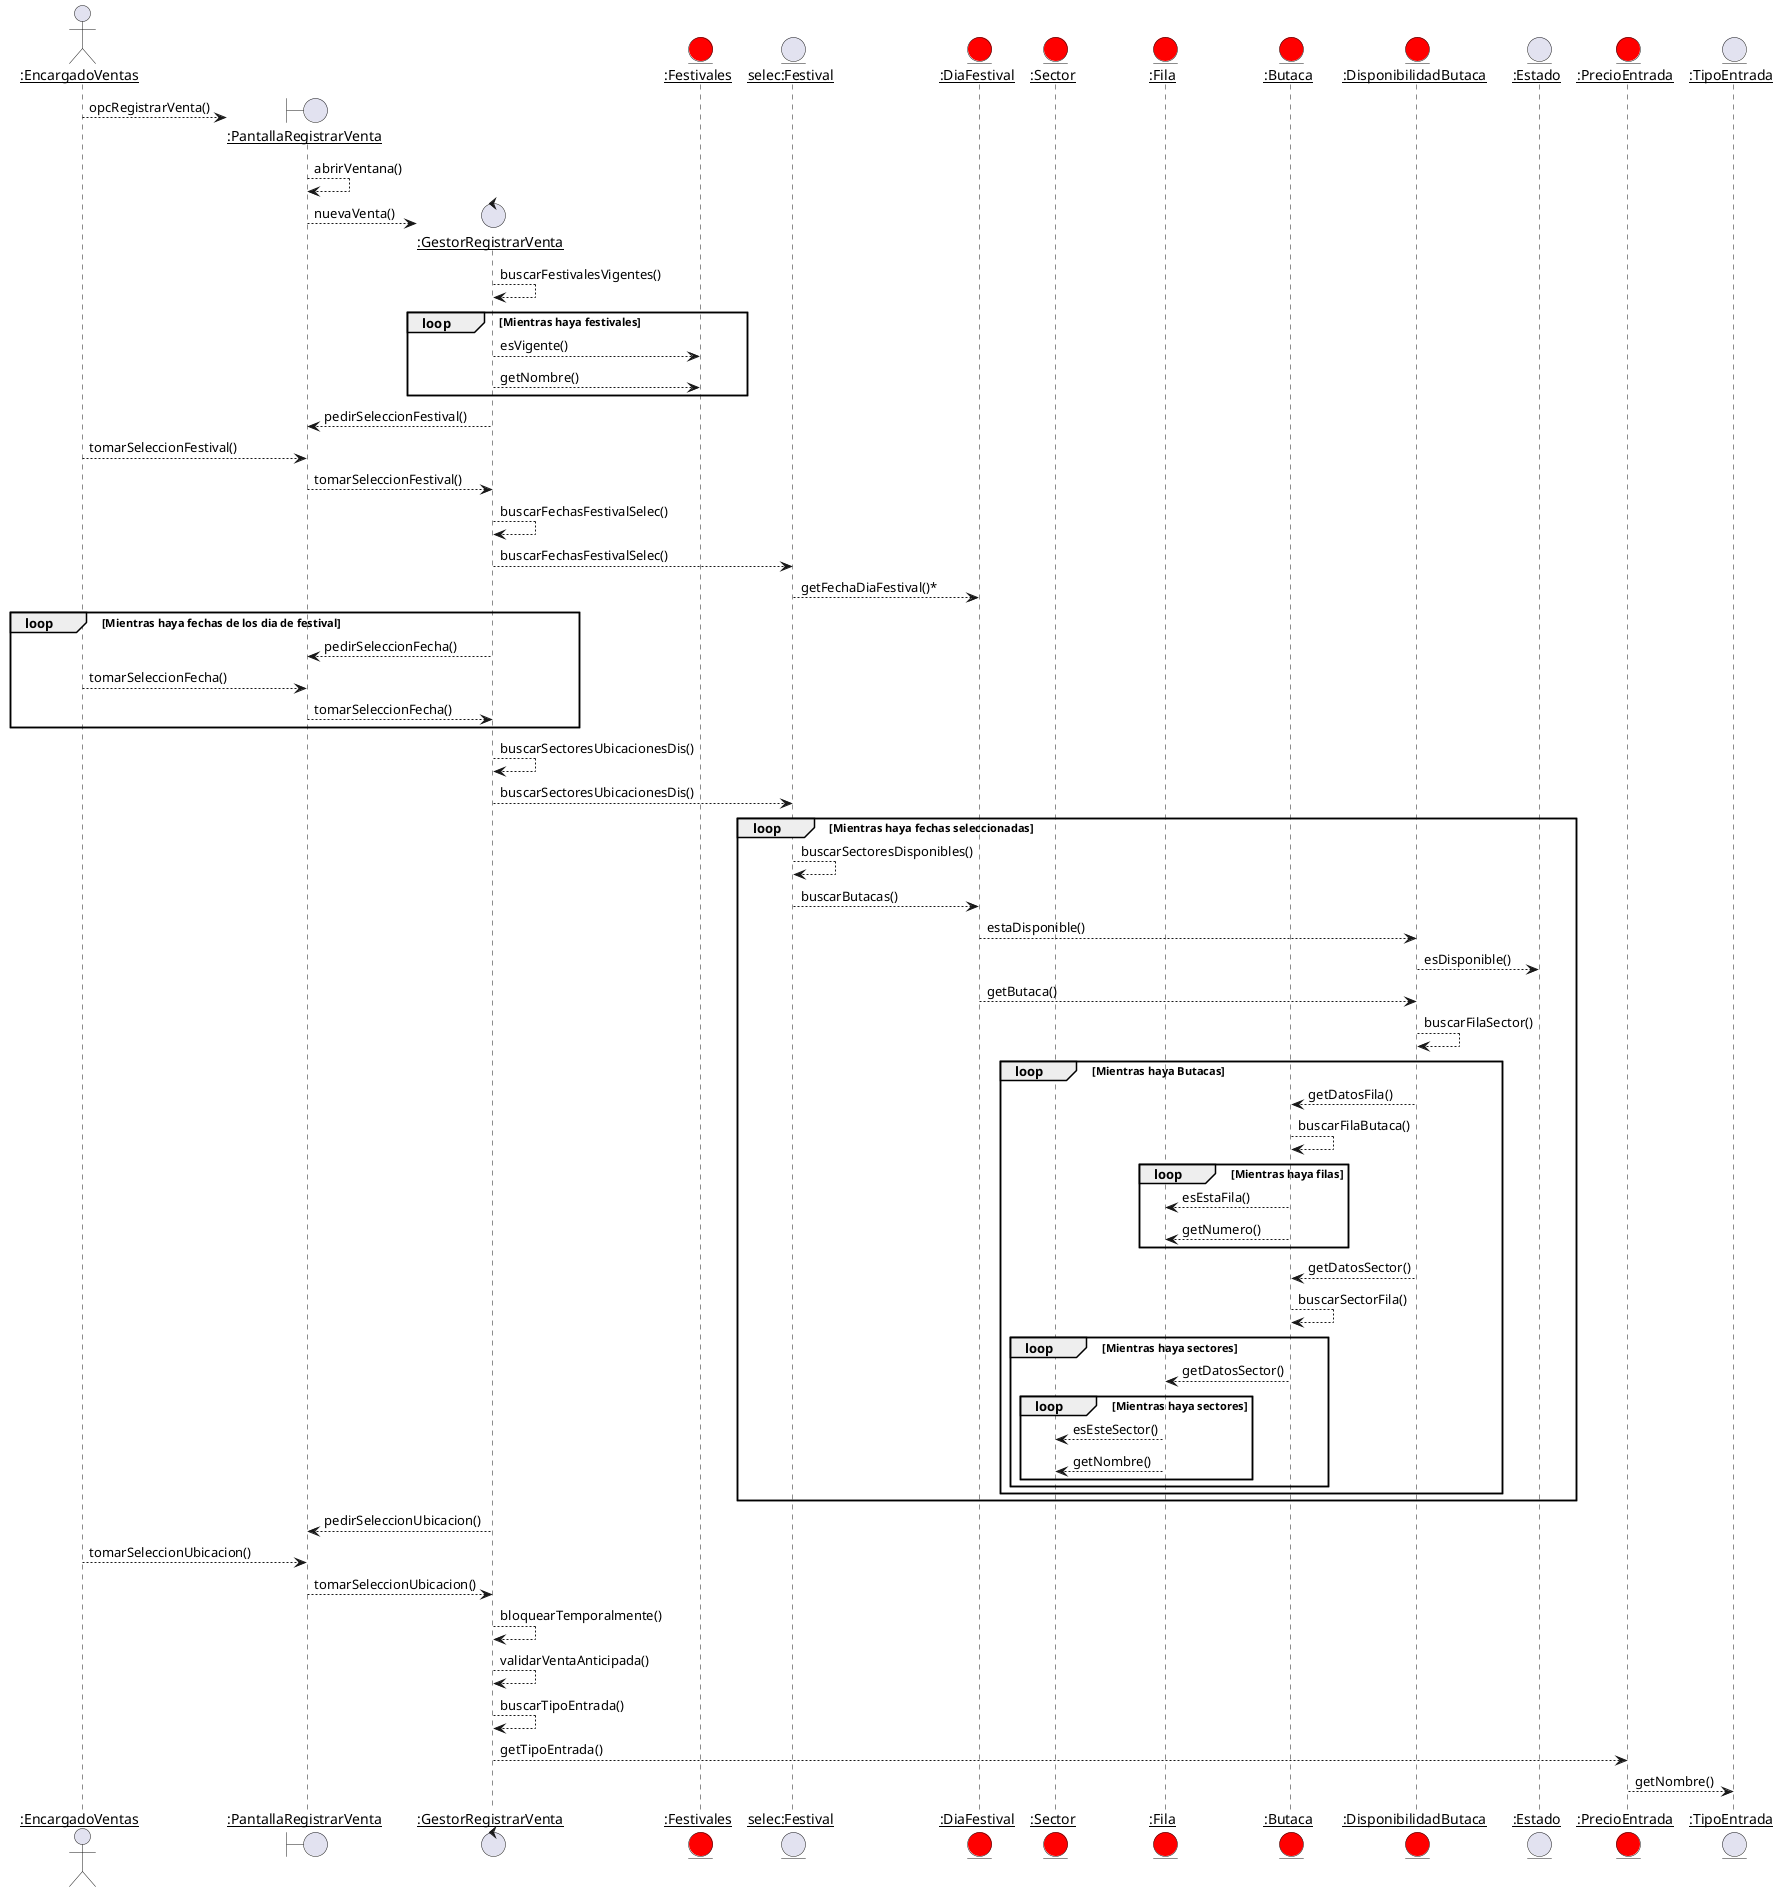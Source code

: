 @startuml secuencia 

actor "__:EncargadoVentas__" as EV

create boundary "__:PantallaRegistrarVenta__" as PRV 

EV --> PRV : opcRegistrarVenta()
PRV --> PRV : abrirVentana()
create control "__:GestorRegistrarVenta__" as GRV 
PRV --> GRV : nuevaVenta()

GRV --> GRV : buscarFestivalesVigentes()
entity "__:Festivales__" as F #red
group loop [Mientras haya festivales]
    GRV --> F : esVigente()
    GRV --> F : getNombre()
end

GRV --> PRV : pedirSeleccionFestival()
EV --> PRV : tomarSeleccionFestival()

PRV --> GRV : tomarSeleccionFestival()
entity "__selec:Festival__" as SF 
GRV --> GRV : buscarFechasFestivalSelec()
GRV --> SF : buscarFechasFestivalSelec()
entity "__:DiaFestival__" as DF #red
entity "__:Sector__" as S #red
entity "__:Fila__" as Fila #red
entity "__:Butaca__" as B #red
entity "__:DisponibilidadButaca__" as DB #red
entity "__:Estado__" as E 

SF --> DF : getFechaDiaFestival()*
group loop [Mientras haya fechas de los dia de festival]
    GRV --> PRV : pedirSeleccionFecha()
    EV --> PRV : tomarSeleccionFecha()
    PRV --> GRV : tomarSeleccionFecha()
end
GRV --> GRV : buscarSectoresUbicacionesDis()
GRV --> SF : buscarSectoresUbicacionesDis()
group loop [Mientras haya fechas seleccionadas]
    SF --> SF : buscarSectoresDisponibles()
    SF --> DF : buscarButacas()
    DF --> DB : estaDisponible()
    DB --> E : esDisponible()
    DF --> DB :getButaca()
    DB --> DB : buscarFilaSector()
    group loop [Mientras haya Butacas]
        DB --> B : getDatosFila()
        B --> B : buscarFilaButaca()
        group loop [Mientras haya filas]
            B --> Fila: esEstaFila()
            B --> Fila : getNumero()
        end
        DB -->B: getDatosSector()
        B --> B : buscarSectorFila()
        group loop [Mientras haya sectores]
            B --> Fila : getDatosSector()
            group loop [Mientras haya sectores]
                Fila --> S : esEsteSector()
                Fila --> S : getNombre()
            end
        end

    end
end
GRV --> PRV : pedirSeleccionUbicacion()
EV --> PRV : tomarSeleccionUbicacion()
PRV --> GRV : tomarSeleccionUbicacion()

GRV --> GRV : bloquearTemporalmente()
GRV --> GRV : validarVentaAnticipada()




entity "__:PrecioEntrada__" as PE #red
entity "__:TipoEntrada__" as TE
GRV --> GRV : buscarTipoEntrada()
GRV --> PE : getTipoEntrada()
PE --> TE : getNombre()






@enduml
